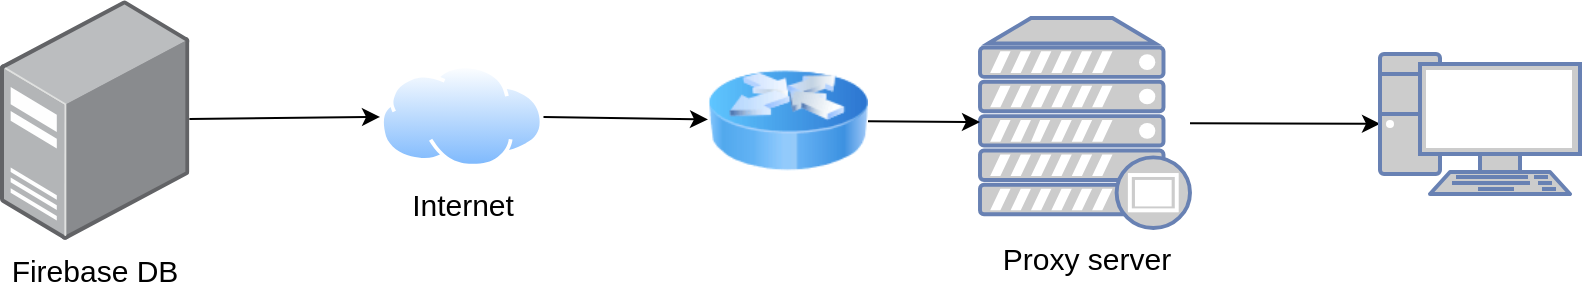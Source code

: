 <mxfile version="15.8.9" type="device"><diagram id="q99kEz1FkEKvOk5wjK-Q" name="Page-1"><mxGraphModel dx="1422" dy="705" grid="1" gridSize="10" guides="1" tooltips="1" connect="1" arrows="1" fold="1" page="1" pageScale="1" pageWidth="827" pageHeight="1169" math="0" shadow="0"><root><mxCell id="0"/><mxCell id="1" parent="0"/><mxCell id="N2_rKP-6KfODTmtHhrts-13" value="" style="edgeStyle=none;orthogonalLoop=1;jettySize=auto;html=1;fontSize=15;fontColor=#000000;" edge="1" parent="1" source="N2_rKP-6KfODTmtHhrts-2" target="N2_rKP-6KfODTmtHhrts-4"><mxGeometry relative="1" as="geometry"/></mxCell><mxCell id="N2_rKP-6KfODTmtHhrts-2" value="&lt;font style=&quot;font-size: 15px&quot;&gt;Firebase DB&lt;/font&gt;" style="points=[];aspect=fixed;html=1;align=center;shadow=0;dashed=0;image;image=img/lib/allied_telesis/computer_and_terminals/Server_Desktop.svg;rounded=0;" vertex="1" parent="1"><mxGeometry x="20" y="352" width="94.68" height="120" as="geometry"/></mxCell><mxCell id="N2_rKP-6KfODTmtHhrts-14" value="" style="edgeStyle=none;orthogonalLoop=1;jettySize=auto;html=1;fontSize=15;fontColor=#000000;" edge="1" parent="1" source="N2_rKP-6KfODTmtHhrts-4" target="N2_rKP-6KfODTmtHhrts-11"><mxGeometry relative="1" as="geometry"/></mxCell><mxCell id="N2_rKP-6KfODTmtHhrts-4" value="Internet" style="aspect=fixed;perimeter=ellipsePerimeter;html=1;align=center;shadow=0;dashed=0;spacingTop=3;image;image=img/lib/active_directory/internet_cloud.svg;fontSize=15;rounded=0;" vertex="1" parent="1"><mxGeometry x="210" y="384.25" width="81.75" height="51.5" as="geometry"/></mxCell><mxCell id="N2_rKP-6KfODTmtHhrts-16" value="" style="edgeStyle=none;orthogonalLoop=1;jettySize=auto;html=1;fontSize=15;fontColor=#000000;" edge="1" parent="1" source="N2_rKP-6KfODTmtHhrts-5" target="N2_rKP-6KfODTmtHhrts-12"><mxGeometry relative="1" as="geometry"/></mxCell><mxCell id="N2_rKP-6KfODTmtHhrts-5" value="&lt;font color=&quot;#000000&quot;&gt;Proxy server&lt;/font&gt;" style="fontColor=#0066CC;verticalAlign=top;verticalLabelPosition=bottom;labelPosition=center;align=center;html=1;outlineConnect=0;fillColor=#CCCCCC;strokeColor=#6881B3;gradientColor=none;gradientDirection=north;strokeWidth=2;shape=mxgraph.networks.proxy_server;fontSize=15;rounded=0;" vertex="1" parent="1"><mxGeometry x="510" y="361" width="105" height="105" as="geometry"/></mxCell><mxCell id="N2_rKP-6KfODTmtHhrts-15" value="" style="edgeStyle=none;orthogonalLoop=1;jettySize=auto;html=1;fontSize=15;fontColor=#000000;" edge="1" parent="1" source="N2_rKP-6KfODTmtHhrts-11" target="N2_rKP-6KfODTmtHhrts-5"><mxGeometry relative="1" as="geometry"/></mxCell><mxCell id="N2_rKP-6KfODTmtHhrts-11" value="" style="image;html=1;image=img/lib/clip_art/networking/Router_Icon_128x128.png;fontSize=15;fontColor=#000000;rounded=0;" vertex="1" parent="1"><mxGeometry x="374" y="372.25" width="80" height="80" as="geometry"/></mxCell><mxCell id="N2_rKP-6KfODTmtHhrts-12" value="" style="fontColor=#0066CC;verticalAlign=top;verticalLabelPosition=bottom;labelPosition=center;align=center;html=1;outlineConnect=0;fillColor=#CCCCCC;strokeColor=#6881B3;gradientColor=none;gradientDirection=north;strokeWidth=2;shape=mxgraph.networks.pc;fontSize=15;horizontal=1;rounded=0;" vertex="1" parent="1"><mxGeometry x="710" y="379" width="100" height="70" as="geometry"/></mxCell></root></mxGraphModel></diagram></mxfile>